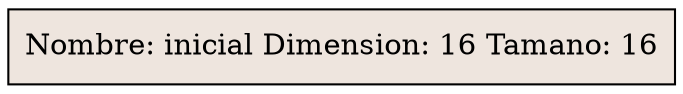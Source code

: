 digraph inorden {
inicial[shape=record, style=filled, fillcolor=seashell2,label="Nombre: inicial Dimension: 16 Tamano: 16"];
}
